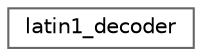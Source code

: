 digraph "类继承关系图"
{
 // INTERACTIVE_SVG=YES
 // LATEX_PDF_SIZE
  bgcolor="transparent";
  edge [fontname=Helvetica,fontsize=10,labelfontname=Helvetica,labelfontsize=10];
  node [fontname=Helvetica,fontsize=10,shape=box,height=0.2,width=0.4];
  rankdir="LR";
  Node0 [id="Node000000",label="latin1_decoder",height=0.2,width=0.4,color="grey40", fillcolor="white", style="filled",URL="$de/dcd/structlatin1__decoder.html",tooltip=" "];
}
